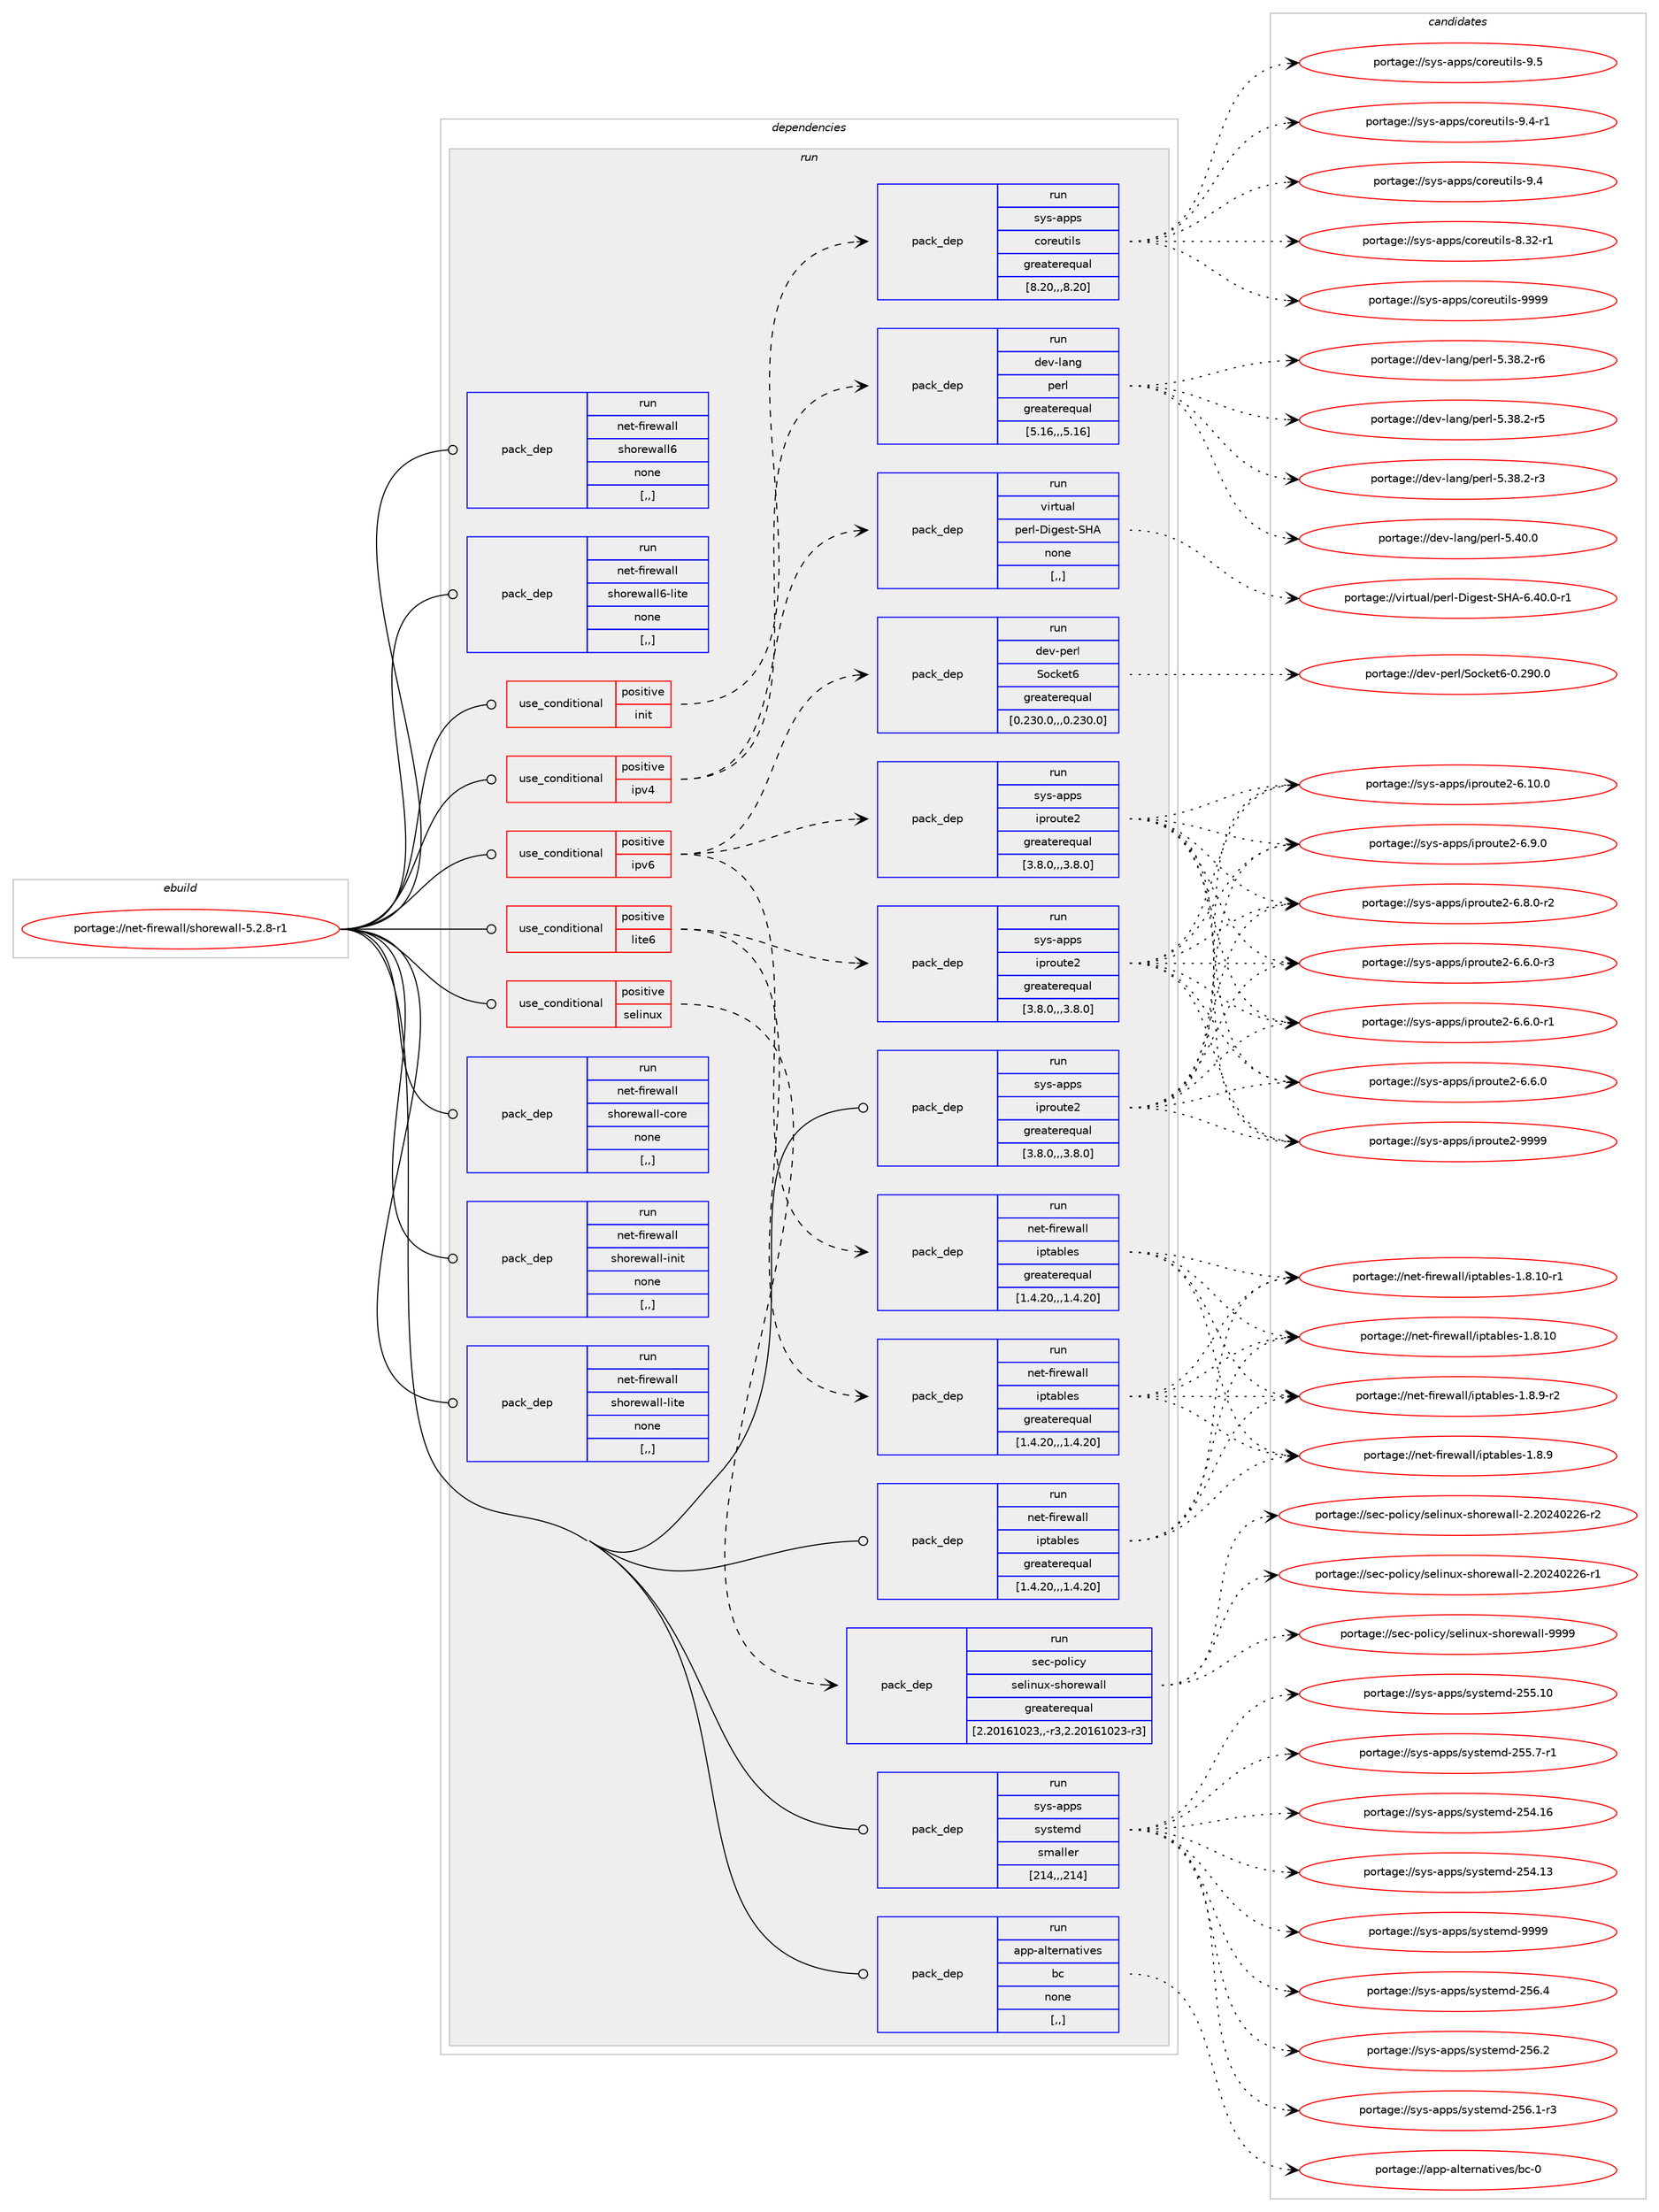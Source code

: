 digraph prolog {

# *************
# Graph options
# *************

newrank=true;
concentrate=true;
compound=true;
graph [rankdir=LR,fontname=Helvetica,fontsize=10,ranksep=1.5];#, ranksep=2.5, nodesep=0.2];
edge  [arrowhead=vee];
node  [fontname=Helvetica,fontsize=10];

# **********
# The ebuild
# **********

subgraph cluster_leftcol {
color=gray;
label=<<i>ebuild</i>>;
id [label="portage://net-firewall/shorewall-5.2.8-r1", color=red, width=4, href="../net-firewall/shorewall-5.2.8-r1.svg"];
}

# ****************
# The dependencies
# ****************

subgraph cluster_midcol {
color=gray;
label=<<i>dependencies</i>>;
subgraph cluster_compile {
fillcolor="#eeeeee";
style=filled;
label=<<i>compile</i>>;
}
subgraph cluster_compileandrun {
fillcolor="#eeeeee";
style=filled;
label=<<i>compile and run</i>>;
}
subgraph cluster_run {
fillcolor="#eeeeee";
style=filled;
label=<<i>run</i>>;
subgraph cond90103 {
dependency347064 [label=<<TABLE BORDER="0" CELLBORDER="1" CELLSPACING="0" CELLPADDING="4"><TR><TD ROWSPAN="3" CELLPADDING="10">use_conditional</TD></TR><TR><TD>positive</TD></TR><TR><TD>init</TD></TR></TABLE>>, shape=none, color=red];
subgraph pack254366 {
dependency347065 [label=<<TABLE BORDER="0" CELLBORDER="1" CELLSPACING="0" CELLPADDING="4" WIDTH="220"><TR><TD ROWSPAN="6" CELLPADDING="30">pack_dep</TD></TR><TR><TD WIDTH="110">run</TD></TR><TR><TD>sys-apps</TD></TR><TR><TD>coreutils</TD></TR><TR><TD>greaterequal</TD></TR><TR><TD>[8.20,,,8.20]</TD></TR></TABLE>>, shape=none, color=blue];
}
dependency347064:e -> dependency347065:w [weight=20,style="dashed",arrowhead="vee"];
}
id:e -> dependency347064:w [weight=20,style="solid",arrowhead="odot"];
subgraph cond90104 {
dependency347066 [label=<<TABLE BORDER="0" CELLBORDER="1" CELLSPACING="0" CELLPADDING="4"><TR><TD ROWSPAN="3" CELLPADDING="10">use_conditional</TD></TR><TR><TD>positive</TD></TR><TR><TD>ipv4</TD></TR></TABLE>>, shape=none, color=red];
subgraph pack254367 {
dependency347067 [label=<<TABLE BORDER="0" CELLBORDER="1" CELLSPACING="0" CELLPADDING="4" WIDTH="220"><TR><TD ROWSPAN="6" CELLPADDING="30">pack_dep</TD></TR><TR><TD WIDTH="110">run</TD></TR><TR><TD>dev-lang</TD></TR><TR><TD>perl</TD></TR><TR><TD>greaterequal</TD></TR><TR><TD>[5.16,,,5.16]</TD></TR></TABLE>>, shape=none, color=blue];
}
dependency347066:e -> dependency347067:w [weight=20,style="dashed",arrowhead="vee"];
subgraph pack254368 {
dependency347068 [label=<<TABLE BORDER="0" CELLBORDER="1" CELLSPACING="0" CELLPADDING="4" WIDTH="220"><TR><TD ROWSPAN="6" CELLPADDING="30">pack_dep</TD></TR><TR><TD WIDTH="110">run</TD></TR><TR><TD>virtual</TD></TR><TR><TD>perl-Digest-SHA</TD></TR><TR><TD>none</TD></TR><TR><TD>[,,]</TD></TR></TABLE>>, shape=none, color=blue];
}
dependency347066:e -> dependency347068:w [weight=20,style="dashed",arrowhead="vee"];
}
id:e -> dependency347066:w [weight=20,style="solid",arrowhead="odot"];
subgraph cond90105 {
dependency347069 [label=<<TABLE BORDER="0" CELLBORDER="1" CELLSPACING="0" CELLPADDING="4"><TR><TD ROWSPAN="3" CELLPADDING="10">use_conditional</TD></TR><TR><TD>positive</TD></TR><TR><TD>ipv6</TD></TR></TABLE>>, shape=none, color=red];
subgraph pack254369 {
dependency347070 [label=<<TABLE BORDER="0" CELLBORDER="1" CELLSPACING="0" CELLPADDING="4" WIDTH="220"><TR><TD ROWSPAN="6" CELLPADDING="30">pack_dep</TD></TR><TR><TD WIDTH="110">run</TD></TR><TR><TD>dev-perl</TD></TR><TR><TD>Socket6</TD></TR><TR><TD>greaterequal</TD></TR><TR><TD>[0.230.0,,,0.230.0]</TD></TR></TABLE>>, shape=none, color=blue];
}
dependency347069:e -> dependency347070:w [weight=20,style="dashed",arrowhead="vee"];
subgraph pack254370 {
dependency347071 [label=<<TABLE BORDER="0" CELLBORDER="1" CELLSPACING="0" CELLPADDING="4" WIDTH="220"><TR><TD ROWSPAN="6" CELLPADDING="30">pack_dep</TD></TR><TR><TD WIDTH="110">run</TD></TR><TR><TD>net-firewall</TD></TR><TR><TD>iptables</TD></TR><TR><TD>greaterequal</TD></TR><TR><TD>[1.4.20,,,1.4.20]</TD></TR></TABLE>>, shape=none, color=blue];
}
dependency347069:e -> dependency347071:w [weight=20,style="dashed",arrowhead="vee"];
subgraph pack254371 {
dependency347072 [label=<<TABLE BORDER="0" CELLBORDER="1" CELLSPACING="0" CELLPADDING="4" WIDTH="220"><TR><TD ROWSPAN="6" CELLPADDING="30">pack_dep</TD></TR><TR><TD WIDTH="110">run</TD></TR><TR><TD>sys-apps</TD></TR><TR><TD>iproute2</TD></TR><TR><TD>greaterequal</TD></TR><TR><TD>[3.8.0,,,3.8.0]</TD></TR></TABLE>>, shape=none, color=blue];
}
dependency347069:e -> dependency347072:w [weight=20,style="dashed",arrowhead="vee"];
}
id:e -> dependency347069:w [weight=20,style="solid",arrowhead="odot"];
subgraph cond90106 {
dependency347073 [label=<<TABLE BORDER="0" CELLBORDER="1" CELLSPACING="0" CELLPADDING="4"><TR><TD ROWSPAN="3" CELLPADDING="10">use_conditional</TD></TR><TR><TD>positive</TD></TR><TR><TD>lite6</TD></TR></TABLE>>, shape=none, color=red];
subgraph pack254372 {
dependency347074 [label=<<TABLE BORDER="0" CELLBORDER="1" CELLSPACING="0" CELLPADDING="4" WIDTH="220"><TR><TD ROWSPAN="6" CELLPADDING="30">pack_dep</TD></TR><TR><TD WIDTH="110">run</TD></TR><TR><TD>net-firewall</TD></TR><TR><TD>iptables</TD></TR><TR><TD>greaterequal</TD></TR><TR><TD>[1.4.20,,,1.4.20]</TD></TR></TABLE>>, shape=none, color=blue];
}
dependency347073:e -> dependency347074:w [weight=20,style="dashed",arrowhead="vee"];
subgraph pack254373 {
dependency347075 [label=<<TABLE BORDER="0" CELLBORDER="1" CELLSPACING="0" CELLPADDING="4" WIDTH="220"><TR><TD ROWSPAN="6" CELLPADDING="30">pack_dep</TD></TR><TR><TD WIDTH="110">run</TD></TR><TR><TD>sys-apps</TD></TR><TR><TD>iproute2</TD></TR><TR><TD>greaterequal</TD></TR><TR><TD>[3.8.0,,,3.8.0]</TD></TR></TABLE>>, shape=none, color=blue];
}
dependency347073:e -> dependency347075:w [weight=20,style="dashed",arrowhead="vee"];
}
id:e -> dependency347073:w [weight=20,style="solid",arrowhead="odot"];
subgraph cond90107 {
dependency347076 [label=<<TABLE BORDER="0" CELLBORDER="1" CELLSPACING="0" CELLPADDING="4"><TR><TD ROWSPAN="3" CELLPADDING="10">use_conditional</TD></TR><TR><TD>positive</TD></TR><TR><TD>selinux</TD></TR></TABLE>>, shape=none, color=red];
subgraph pack254374 {
dependency347077 [label=<<TABLE BORDER="0" CELLBORDER="1" CELLSPACING="0" CELLPADDING="4" WIDTH="220"><TR><TD ROWSPAN="6" CELLPADDING="30">pack_dep</TD></TR><TR><TD WIDTH="110">run</TD></TR><TR><TD>sec-policy</TD></TR><TR><TD>selinux-shorewall</TD></TR><TR><TD>greaterequal</TD></TR><TR><TD>[2.20161023,,-r3,2.20161023-r3]</TD></TR></TABLE>>, shape=none, color=blue];
}
dependency347076:e -> dependency347077:w [weight=20,style="dashed",arrowhead="vee"];
}
id:e -> dependency347076:w [weight=20,style="solid",arrowhead="odot"];
subgraph pack254375 {
dependency347078 [label=<<TABLE BORDER="0" CELLBORDER="1" CELLSPACING="0" CELLPADDING="4" WIDTH="220"><TR><TD ROWSPAN="6" CELLPADDING="30">pack_dep</TD></TR><TR><TD WIDTH="110">run</TD></TR><TR><TD>app-alternatives</TD></TR><TR><TD>bc</TD></TR><TR><TD>none</TD></TR><TR><TD>[,,]</TD></TR></TABLE>>, shape=none, color=blue];
}
id:e -> dependency347078:w [weight=20,style="solid",arrowhead="odot"];
subgraph pack254376 {
dependency347079 [label=<<TABLE BORDER="0" CELLBORDER="1" CELLSPACING="0" CELLPADDING="4" WIDTH="220"><TR><TD ROWSPAN="6" CELLPADDING="30">pack_dep</TD></TR><TR><TD WIDTH="110">run</TD></TR><TR><TD>net-firewall</TD></TR><TR><TD>iptables</TD></TR><TR><TD>greaterequal</TD></TR><TR><TD>[1.4.20,,,1.4.20]</TD></TR></TABLE>>, shape=none, color=blue];
}
id:e -> dependency347079:w [weight=20,style="solid",arrowhead="odot"];
subgraph pack254377 {
dependency347080 [label=<<TABLE BORDER="0" CELLBORDER="1" CELLSPACING="0" CELLPADDING="4" WIDTH="220"><TR><TD ROWSPAN="6" CELLPADDING="30">pack_dep</TD></TR><TR><TD WIDTH="110">run</TD></TR><TR><TD>sys-apps</TD></TR><TR><TD>iproute2</TD></TR><TR><TD>greaterequal</TD></TR><TR><TD>[3.8.0,,,3.8.0]</TD></TR></TABLE>>, shape=none, color=blue];
}
id:e -> dependency347080:w [weight=20,style="solid",arrowhead="odot"];
subgraph pack254378 {
dependency347081 [label=<<TABLE BORDER="0" CELLBORDER="1" CELLSPACING="0" CELLPADDING="4" WIDTH="220"><TR><TD ROWSPAN="6" CELLPADDING="30">pack_dep</TD></TR><TR><TD WIDTH="110">run</TD></TR><TR><TD>net-firewall</TD></TR><TR><TD>shorewall-core</TD></TR><TR><TD>none</TD></TR><TR><TD>[,,]</TD></TR></TABLE>>, shape=none, color=blue];
}
id:e -> dependency347081:w [weight=20,style="solid",arrowhead="odot"];
subgraph pack254379 {
dependency347082 [label=<<TABLE BORDER="0" CELLBORDER="1" CELLSPACING="0" CELLPADDING="4" WIDTH="220"><TR><TD ROWSPAN="6" CELLPADDING="30">pack_dep</TD></TR><TR><TD WIDTH="110">run</TD></TR><TR><TD>net-firewall</TD></TR><TR><TD>shorewall-init</TD></TR><TR><TD>none</TD></TR><TR><TD>[,,]</TD></TR></TABLE>>, shape=none, color=blue];
}
id:e -> dependency347082:w [weight=20,style="solid",arrowhead="odot"];
subgraph pack254380 {
dependency347083 [label=<<TABLE BORDER="0" CELLBORDER="1" CELLSPACING="0" CELLPADDING="4" WIDTH="220"><TR><TD ROWSPAN="6" CELLPADDING="30">pack_dep</TD></TR><TR><TD WIDTH="110">run</TD></TR><TR><TD>net-firewall</TD></TR><TR><TD>shorewall-lite</TD></TR><TR><TD>none</TD></TR><TR><TD>[,,]</TD></TR></TABLE>>, shape=none, color=blue];
}
id:e -> dependency347083:w [weight=20,style="solid",arrowhead="odot"];
subgraph pack254381 {
dependency347084 [label=<<TABLE BORDER="0" CELLBORDER="1" CELLSPACING="0" CELLPADDING="4" WIDTH="220"><TR><TD ROWSPAN="6" CELLPADDING="30">pack_dep</TD></TR><TR><TD WIDTH="110">run</TD></TR><TR><TD>net-firewall</TD></TR><TR><TD>shorewall6</TD></TR><TR><TD>none</TD></TR><TR><TD>[,,]</TD></TR></TABLE>>, shape=none, color=blue];
}
id:e -> dependency347084:w [weight=20,style="solid",arrowhead="odot"];
subgraph pack254382 {
dependency347085 [label=<<TABLE BORDER="0" CELLBORDER="1" CELLSPACING="0" CELLPADDING="4" WIDTH="220"><TR><TD ROWSPAN="6" CELLPADDING="30">pack_dep</TD></TR><TR><TD WIDTH="110">run</TD></TR><TR><TD>net-firewall</TD></TR><TR><TD>shorewall6-lite</TD></TR><TR><TD>none</TD></TR><TR><TD>[,,]</TD></TR></TABLE>>, shape=none, color=blue];
}
id:e -> dependency347085:w [weight=20,style="solid",arrowhead="odot"];
subgraph pack254383 {
dependency347086 [label=<<TABLE BORDER="0" CELLBORDER="1" CELLSPACING="0" CELLPADDING="4" WIDTH="220"><TR><TD ROWSPAN="6" CELLPADDING="30">pack_dep</TD></TR><TR><TD WIDTH="110">run</TD></TR><TR><TD>sys-apps</TD></TR><TR><TD>systemd</TD></TR><TR><TD>smaller</TD></TR><TR><TD>[214,,,214]</TD></TR></TABLE>>, shape=none, color=blue];
}
id:e -> dependency347086:w [weight=20,style="solid",arrowhead="odot"];
}
}

# **************
# The candidates
# **************

subgraph cluster_choices {
rank=same;
color=gray;
label=<<i>candidates</i>>;

subgraph choice254366 {
color=black;
nodesep=1;
choice115121115459711211211547991111141011171161051081154557575757 [label="portage://sys-apps/coreutils-9999", color=red, width=4,href="../sys-apps/coreutils-9999.svg"];
choice1151211154597112112115479911111410111711610510811545574653 [label="portage://sys-apps/coreutils-9.5", color=red, width=4,href="../sys-apps/coreutils-9.5.svg"];
choice11512111545971121121154799111114101117116105108115455746524511449 [label="portage://sys-apps/coreutils-9.4-r1", color=red, width=4,href="../sys-apps/coreutils-9.4-r1.svg"];
choice1151211154597112112115479911111410111711610510811545574652 [label="portage://sys-apps/coreutils-9.4", color=red, width=4,href="../sys-apps/coreutils-9.4.svg"];
choice1151211154597112112115479911111410111711610510811545564651504511449 [label="portage://sys-apps/coreutils-8.32-r1", color=red, width=4,href="../sys-apps/coreutils-8.32-r1.svg"];
dependency347065:e -> choice115121115459711211211547991111141011171161051081154557575757:w [style=dotted,weight="100"];
dependency347065:e -> choice1151211154597112112115479911111410111711610510811545574653:w [style=dotted,weight="100"];
dependency347065:e -> choice11512111545971121121154799111114101117116105108115455746524511449:w [style=dotted,weight="100"];
dependency347065:e -> choice1151211154597112112115479911111410111711610510811545574652:w [style=dotted,weight="100"];
dependency347065:e -> choice1151211154597112112115479911111410111711610510811545564651504511449:w [style=dotted,weight="100"];
}
subgraph choice254367 {
color=black;
nodesep=1;
choice10010111845108971101034711210111410845534652484648 [label="portage://dev-lang/perl-5.40.0", color=red, width=4,href="../dev-lang/perl-5.40.0.svg"];
choice100101118451089711010347112101114108455346515646504511454 [label="portage://dev-lang/perl-5.38.2-r6", color=red, width=4,href="../dev-lang/perl-5.38.2-r6.svg"];
choice100101118451089711010347112101114108455346515646504511453 [label="portage://dev-lang/perl-5.38.2-r5", color=red, width=4,href="../dev-lang/perl-5.38.2-r5.svg"];
choice100101118451089711010347112101114108455346515646504511451 [label="portage://dev-lang/perl-5.38.2-r3", color=red, width=4,href="../dev-lang/perl-5.38.2-r3.svg"];
dependency347067:e -> choice10010111845108971101034711210111410845534652484648:w [style=dotted,weight="100"];
dependency347067:e -> choice100101118451089711010347112101114108455346515646504511454:w [style=dotted,weight="100"];
dependency347067:e -> choice100101118451089711010347112101114108455346515646504511453:w [style=dotted,weight="100"];
dependency347067:e -> choice100101118451089711010347112101114108455346515646504511451:w [style=dotted,weight="100"];
}
subgraph choice254368 {
color=black;
nodesep=1;
choice1181051141161179710847112101114108456810510310111511645837265455446524846484511449 [label="portage://virtual/perl-Digest-SHA-6.40.0-r1", color=red, width=4,href="../virtual/perl-Digest-SHA-6.40.0-r1.svg"];
dependency347068:e -> choice1181051141161179710847112101114108456810510310111511645837265455446524846484511449:w [style=dotted,weight="100"];
}
subgraph choice254369 {
color=black;
nodesep=1;
choice10010111845112101114108478311199107101116544548465057484648 [label="portage://dev-perl/Socket6-0.290.0", color=red, width=4,href="../dev-perl/Socket6-0.290.0.svg"];
dependency347070:e -> choice10010111845112101114108478311199107101116544548465057484648:w [style=dotted,weight="100"];
}
subgraph choice254370 {
color=black;
nodesep=1;
choice1101011164510210511410111997108108471051121169798108101115454946564649484511449 [label="portage://net-firewall/iptables-1.8.10-r1", color=red, width=4,href="../net-firewall/iptables-1.8.10-r1.svg"];
choice110101116451021051141011199710810847105112116979810810111545494656464948 [label="portage://net-firewall/iptables-1.8.10", color=red, width=4,href="../net-firewall/iptables-1.8.10.svg"];
choice11010111645102105114101119971081084710511211697981081011154549465646574511450 [label="portage://net-firewall/iptables-1.8.9-r2", color=red, width=4,href="../net-firewall/iptables-1.8.9-r2.svg"];
choice1101011164510210511410111997108108471051121169798108101115454946564657 [label="portage://net-firewall/iptables-1.8.9", color=red, width=4,href="../net-firewall/iptables-1.8.9.svg"];
dependency347071:e -> choice1101011164510210511410111997108108471051121169798108101115454946564649484511449:w [style=dotted,weight="100"];
dependency347071:e -> choice110101116451021051141011199710810847105112116979810810111545494656464948:w [style=dotted,weight="100"];
dependency347071:e -> choice11010111645102105114101119971081084710511211697981081011154549465646574511450:w [style=dotted,weight="100"];
dependency347071:e -> choice1101011164510210511410111997108108471051121169798108101115454946564657:w [style=dotted,weight="100"];
}
subgraph choice254371 {
color=black;
nodesep=1;
choice115121115459711211211547105112114111117116101504557575757 [label="portage://sys-apps/iproute2-9999", color=red, width=4,href="../sys-apps/iproute2-9999.svg"];
choice1151211154597112112115471051121141111171161015045544649484648 [label="portage://sys-apps/iproute2-6.10.0", color=red, width=4,href="../sys-apps/iproute2-6.10.0.svg"];
choice11512111545971121121154710511211411111711610150455446574648 [label="portage://sys-apps/iproute2-6.9.0", color=red, width=4,href="../sys-apps/iproute2-6.9.0.svg"];
choice115121115459711211211547105112114111117116101504554465646484511450 [label="portage://sys-apps/iproute2-6.8.0-r2", color=red, width=4,href="../sys-apps/iproute2-6.8.0-r2.svg"];
choice115121115459711211211547105112114111117116101504554465446484511451 [label="portage://sys-apps/iproute2-6.6.0-r3", color=red, width=4,href="../sys-apps/iproute2-6.6.0-r3.svg"];
choice115121115459711211211547105112114111117116101504554465446484511449 [label="portage://sys-apps/iproute2-6.6.0-r1", color=red, width=4,href="../sys-apps/iproute2-6.6.0-r1.svg"];
choice11512111545971121121154710511211411111711610150455446544648 [label="portage://sys-apps/iproute2-6.6.0", color=red, width=4,href="../sys-apps/iproute2-6.6.0.svg"];
dependency347072:e -> choice115121115459711211211547105112114111117116101504557575757:w [style=dotted,weight="100"];
dependency347072:e -> choice1151211154597112112115471051121141111171161015045544649484648:w [style=dotted,weight="100"];
dependency347072:e -> choice11512111545971121121154710511211411111711610150455446574648:w [style=dotted,weight="100"];
dependency347072:e -> choice115121115459711211211547105112114111117116101504554465646484511450:w [style=dotted,weight="100"];
dependency347072:e -> choice115121115459711211211547105112114111117116101504554465446484511451:w [style=dotted,weight="100"];
dependency347072:e -> choice115121115459711211211547105112114111117116101504554465446484511449:w [style=dotted,weight="100"];
dependency347072:e -> choice11512111545971121121154710511211411111711610150455446544648:w [style=dotted,weight="100"];
}
subgraph choice254372 {
color=black;
nodesep=1;
choice1101011164510210511410111997108108471051121169798108101115454946564649484511449 [label="portage://net-firewall/iptables-1.8.10-r1", color=red, width=4,href="../net-firewall/iptables-1.8.10-r1.svg"];
choice110101116451021051141011199710810847105112116979810810111545494656464948 [label="portage://net-firewall/iptables-1.8.10", color=red, width=4,href="../net-firewall/iptables-1.8.10.svg"];
choice11010111645102105114101119971081084710511211697981081011154549465646574511450 [label="portage://net-firewall/iptables-1.8.9-r2", color=red, width=4,href="../net-firewall/iptables-1.8.9-r2.svg"];
choice1101011164510210511410111997108108471051121169798108101115454946564657 [label="portage://net-firewall/iptables-1.8.9", color=red, width=4,href="../net-firewall/iptables-1.8.9.svg"];
dependency347074:e -> choice1101011164510210511410111997108108471051121169798108101115454946564649484511449:w [style=dotted,weight="100"];
dependency347074:e -> choice110101116451021051141011199710810847105112116979810810111545494656464948:w [style=dotted,weight="100"];
dependency347074:e -> choice11010111645102105114101119971081084710511211697981081011154549465646574511450:w [style=dotted,weight="100"];
dependency347074:e -> choice1101011164510210511410111997108108471051121169798108101115454946564657:w [style=dotted,weight="100"];
}
subgraph choice254373 {
color=black;
nodesep=1;
choice115121115459711211211547105112114111117116101504557575757 [label="portage://sys-apps/iproute2-9999", color=red, width=4,href="../sys-apps/iproute2-9999.svg"];
choice1151211154597112112115471051121141111171161015045544649484648 [label="portage://sys-apps/iproute2-6.10.0", color=red, width=4,href="../sys-apps/iproute2-6.10.0.svg"];
choice11512111545971121121154710511211411111711610150455446574648 [label="portage://sys-apps/iproute2-6.9.0", color=red, width=4,href="../sys-apps/iproute2-6.9.0.svg"];
choice115121115459711211211547105112114111117116101504554465646484511450 [label="portage://sys-apps/iproute2-6.8.0-r2", color=red, width=4,href="../sys-apps/iproute2-6.8.0-r2.svg"];
choice115121115459711211211547105112114111117116101504554465446484511451 [label="portage://sys-apps/iproute2-6.6.0-r3", color=red, width=4,href="../sys-apps/iproute2-6.6.0-r3.svg"];
choice115121115459711211211547105112114111117116101504554465446484511449 [label="portage://sys-apps/iproute2-6.6.0-r1", color=red, width=4,href="../sys-apps/iproute2-6.6.0-r1.svg"];
choice11512111545971121121154710511211411111711610150455446544648 [label="portage://sys-apps/iproute2-6.6.0", color=red, width=4,href="../sys-apps/iproute2-6.6.0.svg"];
dependency347075:e -> choice115121115459711211211547105112114111117116101504557575757:w [style=dotted,weight="100"];
dependency347075:e -> choice1151211154597112112115471051121141111171161015045544649484648:w [style=dotted,weight="100"];
dependency347075:e -> choice11512111545971121121154710511211411111711610150455446574648:w [style=dotted,weight="100"];
dependency347075:e -> choice115121115459711211211547105112114111117116101504554465646484511450:w [style=dotted,weight="100"];
dependency347075:e -> choice115121115459711211211547105112114111117116101504554465446484511451:w [style=dotted,weight="100"];
dependency347075:e -> choice115121115459711211211547105112114111117116101504554465446484511449:w [style=dotted,weight="100"];
dependency347075:e -> choice11512111545971121121154710511211411111711610150455446544648:w [style=dotted,weight="100"];
}
subgraph choice254374 {
color=black;
nodesep=1;
choice1151019945112111108105991214711510110810511011712045115104111114101119971081084557575757 [label="portage://sec-policy/selinux-shorewall-9999", color=red, width=4,href="../sec-policy/selinux-shorewall-9999.svg"];
choice11510199451121111081059912147115101108105110117120451151041111141011199710810845504650485052485050544511450 [label="portage://sec-policy/selinux-shorewall-2.20240226-r2", color=red, width=4,href="../sec-policy/selinux-shorewall-2.20240226-r2.svg"];
choice11510199451121111081059912147115101108105110117120451151041111141011199710810845504650485052485050544511449 [label="portage://sec-policy/selinux-shorewall-2.20240226-r1", color=red, width=4,href="../sec-policy/selinux-shorewall-2.20240226-r1.svg"];
dependency347077:e -> choice1151019945112111108105991214711510110810511011712045115104111114101119971081084557575757:w [style=dotted,weight="100"];
dependency347077:e -> choice11510199451121111081059912147115101108105110117120451151041111141011199710810845504650485052485050544511450:w [style=dotted,weight="100"];
dependency347077:e -> choice11510199451121111081059912147115101108105110117120451151041111141011199710810845504650485052485050544511449:w [style=dotted,weight="100"];
}
subgraph choice254375 {
color=black;
nodesep=1;
choice971121124597108116101114110971161051181011154798994548 [label="portage://app-alternatives/bc-0", color=red, width=4,href="../app-alternatives/bc-0.svg"];
dependency347078:e -> choice971121124597108116101114110971161051181011154798994548:w [style=dotted,weight="100"];
}
subgraph choice254376 {
color=black;
nodesep=1;
choice1101011164510210511410111997108108471051121169798108101115454946564649484511449 [label="portage://net-firewall/iptables-1.8.10-r1", color=red, width=4,href="../net-firewall/iptables-1.8.10-r1.svg"];
choice110101116451021051141011199710810847105112116979810810111545494656464948 [label="portage://net-firewall/iptables-1.8.10", color=red, width=4,href="../net-firewall/iptables-1.8.10.svg"];
choice11010111645102105114101119971081084710511211697981081011154549465646574511450 [label="portage://net-firewall/iptables-1.8.9-r2", color=red, width=4,href="../net-firewall/iptables-1.8.9-r2.svg"];
choice1101011164510210511410111997108108471051121169798108101115454946564657 [label="portage://net-firewall/iptables-1.8.9", color=red, width=4,href="../net-firewall/iptables-1.8.9.svg"];
dependency347079:e -> choice1101011164510210511410111997108108471051121169798108101115454946564649484511449:w [style=dotted,weight="100"];
dependency347079:e -> choice110101116451021051141011199710810847105112116979810810111545494656464948:w [style=dotted,weight="100"];
dependency347079:e -> choice11010111645102105114101119971081084710511211697981081011154549465646574511450:w [style=dotted,weight="100"];
dependency347079:e -> choice1101011164510210511410111997108108471051121169798108101115454946564657:w [style=dotted,weight="100"];
}
subgraph choice254377 {
color=black;
nodesep=1;
choice115121115459711211211547105112114111117116101504557575757 [label="portage://sys-apps/iproute2-9999", color=red, width=4,href="../sys-apps/iproute2-9999.svg"];
choice1151211154597112112115471051121141111171161015045544649484648 [label="portage://sys-apps/iproute2-6.10.0", color=red, width=4,href="../sys-apps/iproute2-6.10.0.svg"];
choice11512111545971121121154710511211411111711610150455446574648 [label="portage://sys-apps/iproute2-6.9.0", color=red, width=4,href="../sys-apps/iproute2-6.9.0.svg"];
choice115121115459711211211547105112114111117116101504554465646484511450 [label="portage://sys-apps/iproute2-6.8.0-r2", color=red, width=4,href="../sys-apps/iproute2-6.8.0-r2.svg"];
choice115121115459711211211547105112114111117116101504554465446484511451 [label="portage://sys-apps/iproute2-6.6.0-r3", color=red, width=4,href="../sys-apps/iproute2-6.6.0-r3.svg"];
choice115121115459711211211547105112114111117116101504554465446484511449 [label="portage://sys-apps/iproute2-6.6.0-r1", color=red, width=4,href="../sys-apps/iproute2-6.6.0-r1.svg"];
choice11512111545971121121154710511211411111711610150455446544648 [label="portage://sys-apps/iproute2-6.6.0", color=red, width=4,href="../sys-apps/iproute2-6.6.0.svg"];
dependency347080:e -> choice115121115459711211211547105112114111117116101504557575757:w [style=dotted,weight="100"];
dependency347080:e -> choice1151211154597112112115471051121141111171161015045544649484648:w [style=dotted,weight="100"];
dependency347080:e -> choice11512111545971121121154710511211411111711610150455446574648:w [style=dotted,weight="100"];
dependency347080:e -> choice115121115459711211211547105112114111117116101504554465646484511450:w [style=dotted,weight="100"];
dependency347080:e -> choice115121115459711211211547105112114111117116101504554465446484511451:w [style=dotted,weight="100"];
dependency347080:e -> choice115121115459711211211547105112114111117116101504554465446484511449:w [style=dotted,weight="100"];
dependency347080:e -> choice11512111545971121121154710511211411111711610150455446544648:w [style=dotted,weight="100"];
}
subgraph choice254378 {
color=black;
nodesep=1;
}
subgraph choice254379 {
color=black;
nodesep=1;
}
subgraph choice254380 {
color=black;
nodesep=1;
}
subgraph choice254381 {
color=black;
nodesep=1;
}
subgraph choice254382 {
color=black;
nodesep=1;
}
subgraph choice254383 {
color=black;
nodesep=1;
choice1151211154597112112115471151211151161011091004557575757 [label="portage://sys-apps/systemd-9999", color=red, width=4,href="../sys-apps/systemd-9999.svg"];
choice115121115459711211211547115121115116101109100455053544652 [label="portage://sys-apps/systemd-256.4", color=red, width=4,href="../sys-apps/systemd-256.4.svg"];
choice115121115459711211211547115121115116101109100455053544650 [label="portage://sys-apps/systemd-256.2", color=red, width=4,href="../sys-apps/systemd-256.2.svg"];
choice1151211154597112112115471151211151161011091004550535446494511451 [label="portage://sys-apps/systemd-256.1-r3", color=red, width=4,href="../sys-apps/systemd-256.1-r3.svg"];
choice11512111545971121121154711512111511610110910045505353464948 [label="portage://sys-apps/systemd-255.10", color=red, width=4,href="../sys-apps/systemd-255.10.svg"];
choice1151211154597112112115471151211151161011091004550535346554511449 [label="portage://sys-apps/systemd-255.7-r1", color=red, width=4,href="../sys-apps/systemd-255.7-r1.svg"];
choice11512111545971121121154711512111511610110910045505352464954 [label="portage://sys-apps/systemd-254.16", color=red, width=4,href="../sys-apps/systemd-254.16.svg"];
choice11512111545971121121154711512111511610110910045505352464951 [label="portage://sys-apps/systemd-254.13", color=red, width=4,href="../sys-apps/systemd-254.13.svg"];
dependency347086:e -> choice1151211154597112112115471151211151161011091004557575757:w [style=dotted,weight="100"];
dependency347086:e -> choice115121115459711211211547115121115116101109100455053544652:w [style=dotted,weight="100"];
dependency347086:e -> choice115121115459711211211547115121115116101109100455053544650:w [style=dotted,weight="100"];
dependency347086:e -> choice1151211154597112112115471151211151161011091004550535446494511451:w [style=dotted,weight="100"];
dependency347086:e -> choice11512111545971121121154711512111511610110910045505353464948:w [style=dotted,weight="100"];
dependency347086:e -> choice1151211154597112112115471151211151161011091004550535346554511449:w [style=dotted,weight="100"];
dependency347086:e -> choice11512111545971121121154711512111511610110910045505352464954:w [style=dotted,weight="100"];
dependency347086:e -> choice11512111545971121121154711512111511610110910045505352464951:w [style=dotted,weight="100"];
}
}

}
